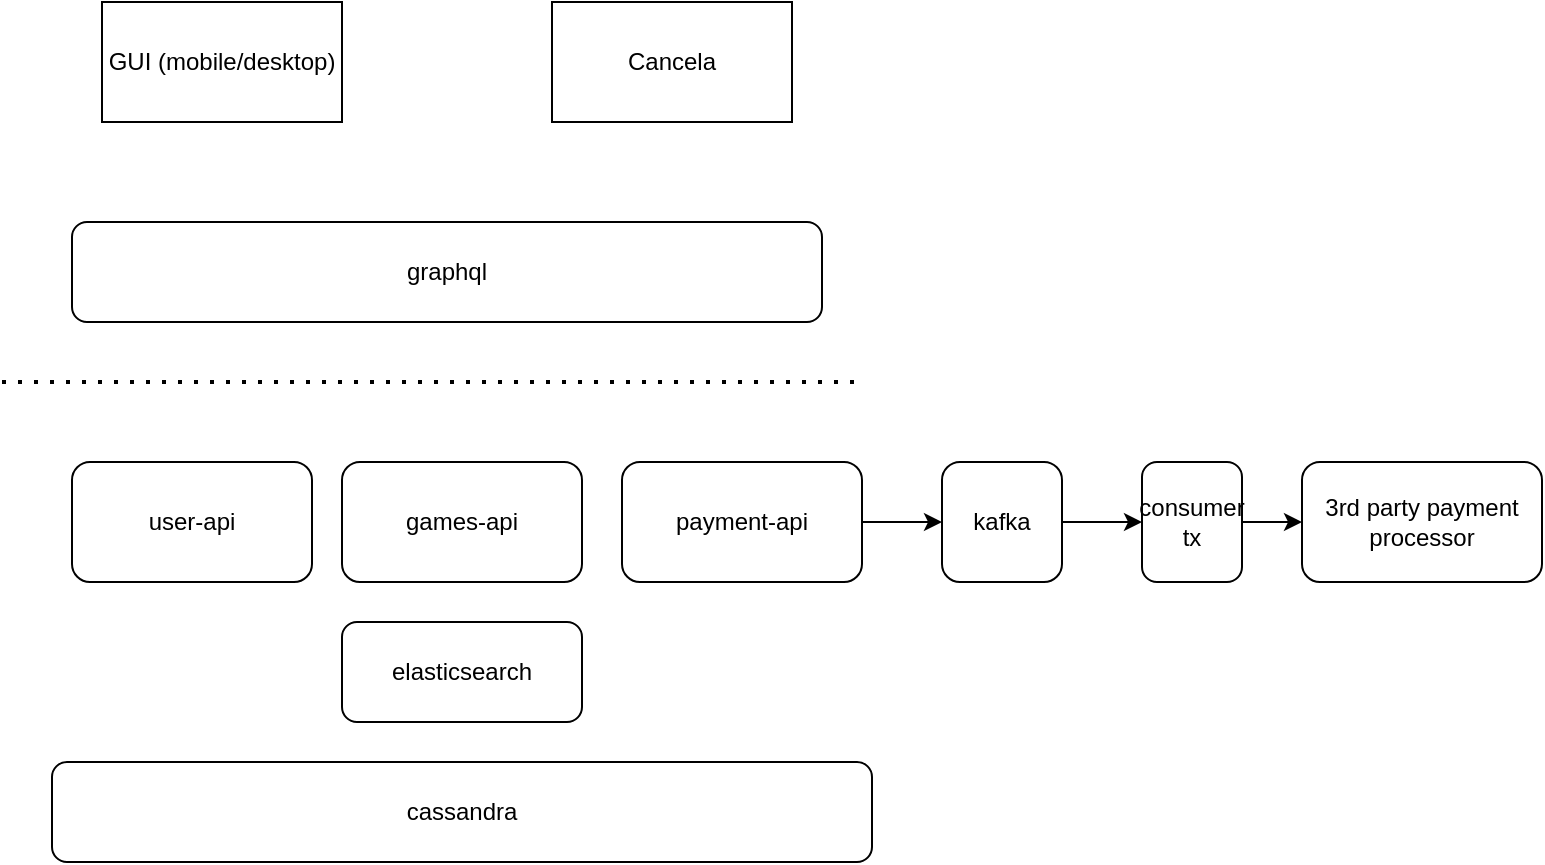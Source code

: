 <mxfile version="13.5.4" type="github">
  <diagram id="Ti80pp5H9jCuQxOkRGWx" name="Page-1">
    <mxGraphModel dx="1426" dy="831" grid="1" gridSize="10" guides="1" tooltips="1" connect="1" arrows="1" fold="1" page="1" pageScale="1" pageWidth="850" pageHeight="1100" math="0" shadow="0">
      <root>
        <mxCell id="0" />
        <mxCell id="1" parent="0" />
        <mxCell id="W2n96wDVkY5B9WxvK5JK-1" value="GUI (mobile/desktop)" style="rounded=0;whiteSpace=wrap;html=1;" vertex="1" parent="1">
          <mxGeometry x="200" y="110" width="120" height="60" as="geometry" />
        </mxCell>
        <mxCell id="W2n96wDVkY5B9WxvK5JK-2" value="Cancela" style="rounded=0;whiteSpace=wrap;html=1;" vertex="1" parent="1">
          <mxGeometry x="425" y="110" width="120" height="60" as="geometry" />
        </mxCell>
        <mxCell id="W2n96wDVkY5B9WxvK5JK-3" value="graphql" style="rounded=1;whiteSpace=wrap;html=1;" vertex="1" parent="1">
          <mxGeometry x="185" y="220" width="375" height="50" as="geometry" />
        </mxCell>
        <mxCell id="W2n96wDVkY5B9WxvK5JK-4" value="user-api" style="rounded=1;whiteSpace=wrap;html=1;container=1;" vertex="1" parent="1">
          <mxGeometry x="185" y="340" width="120" height="60" as="geometry" />
        </mxCell>
        <mxCell id="W2n96wDVkY5B9WxvK5JK-5" value="games-api" style="rounded=1;whiteSpace=wrap;html=1;" vertex="1" parent="1">
          <mxGeometry x="320" y="340" width="120" height="60" as="geometry" />
        </mxCell>
        <mxCell id="W2n96wDVkY5B9WxvK5JK-15" style="edgeStyle=orthogonalEdgeStyle;rounded=0;orthogonalLoop=1;jettySize=auto;html=1;exitX=1;exitY=0.5;exitDx=0;exitDy=0;" edge="1" parent="1" source="W2n96wDVkY5B9WxvK5JK-6" target="W2n96wDVkY5B9WxvK5JK-14">
          <mxGeometry relative="1" as="geometry" />
        </mxCell>
        <mxCell id="W2n96wDVkY5B9WxvK5JK-6" value="payment-api" style="rounded=1;whiteSpace=wrap;html=1;" vertex="1" parent="1">
          <mxGeometry x="460" y="340" width="120" height="60" as="geometry" />
        </mxCell>
        <mxCell id="W2n96wDVkY5B9WxvK5JK-7" value="cassandra" style="rounded=1;whiteSpace=wrap;html=1;" vertex="1" parent="1">
          <mxGeometry x="175" y="490" width="410" height="50" as="geometry" />
        </mxCell>
        <mxCell id="W2n96wDVkY5B9WxvK5JK-8" value="elasticsearch" style="rounded=1;whiteSpace=wrap;html=1;" vertex="1" parent="1">
          <mxGeometry x="320" y="420" width="120" height="50" as="geometry" />
        </mxCell>
        <mxCell id="W2n96wDVkY5B9WxvK5JK-10" value="3rd party payment processor" style="rounded=1;whiteSpace=wrap;html=1;" vertex="1" parent="1">
          <mxGeometry x="800" y="340" width="120" height="60" as="geometry" />
        </mxCell>
        <mxCell id="W2n96wDVkY5B9WxvK5JK-13" value="" style="endArrow=none;dashed=1;html=1;dashPattern=1 3;strokeWidth=2;" edge="1" parent="1">
          <mxGeometry width="50" height="50" relative="1" as="geometry">
            <mxPoint x="150" y="300" as="sourcePoint" />
            <mxPoint x="580" y="300" as="targetPoint" />
          </mxGeometry>
        </mxCell>
        <mxCell id="W2n96wDVkY5B9WxvK5JK-17" style="edgeStyle=orthogonalEdgeStyle;rounded=0;orthogonalLoop=1;jettySize=auto;html=1;exitX=1;exitY=0.5;exitDx=0;exitDy=0;entryX=0;entryY=0.5;entryDx=0;entryDy=0;" edge="1" parent="1" source="W2n96wDVkY5B9WxvK5JK-14" target="W2n96wDVkY5B9WxvK5JK-16">
          <mxGeometry relative="1" as="geometry" />
        </mxCell>
        <mxCell id="W2n96wDVkY5B9WxvK5JK-14" value="kafka" style="rounded=1;whiteSpace=wrap;html=1;" vertex="1" parent="1">
          <mxGeometry x="620" y="340" width="60" height="60" as="geometry" />
        </mxCell>
        <mxCell id="W2n96wDVkY5B9WxvK5JK-18" style="edgeStyle=orthogonalEdgeStyle;rounded=0;orthogonalLoop=1;jettySize=auto;html=1;exitX=1;exitY=0.5;exitDx=0;exitDy=0;entryX=0;entryY=0.5;entryDx=0;entryDy=0;" edge="1" parent="1" source="W2n96wDVkY5B9WxvK5JK-16" target="W2n96wDVkY5B9WxvK5JK-10">
          <mxGeometry relative="1" as="geometry" />
        </mxCell>
        <mxCell id="W2n96wDVkY5B9WxvK5JK-16" value="consumer tx" style="rounded=1;whiteSpace=wrap;html=1;" vertex="1" parent="1">
          <mxGeometry x="720" y="340" width="50" height="60" as="geometry" />
        </mxCell>
      </root>
    </mxGraphModel>
  </diagram>
</mxfile>
